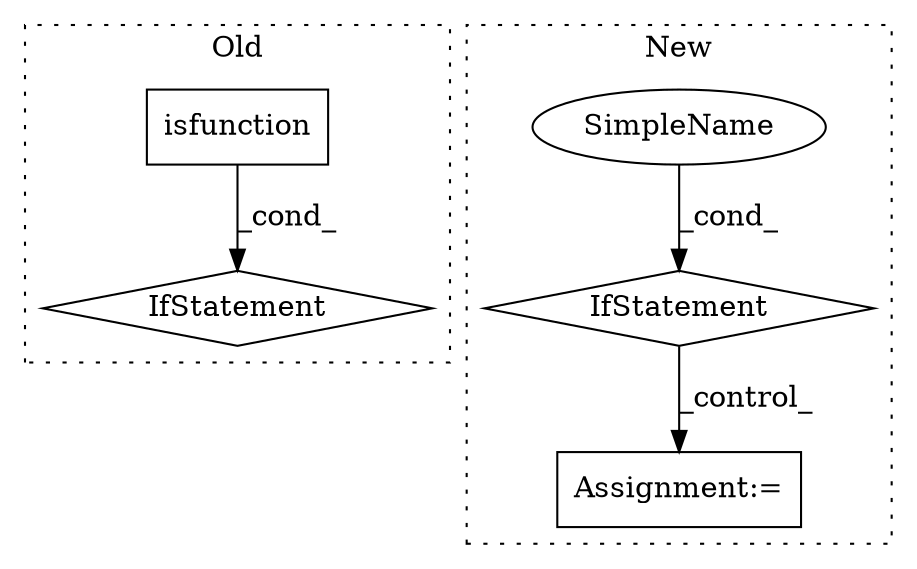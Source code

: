 digraph G {
subgraph cluster0 {
1 [label="isfunction" a="32" s="4325,4349" l="11,1" shape="box"];
3 [label="IfStatement" a="25" s="4313,4350" l="4,2" shape="diamond"];
label = "Old";
style="dotted";
}
subgraph cluster1 {
2 [label="IfStatement" a="25" s="3943,3971" l="4,2" shape="diamond"];
4 [label="Assignment:=" a="7" s="4054" l="1" shape="box"];
5 [label="SimpleName" a="42" s="" l="" shape="ellipse"];
label = "New";
style="dotted";
}
1 -> 3 [label="_cond_"];
2 -> 4 [label="_control_"];
5 -> 2 [label="_cond_"];
}